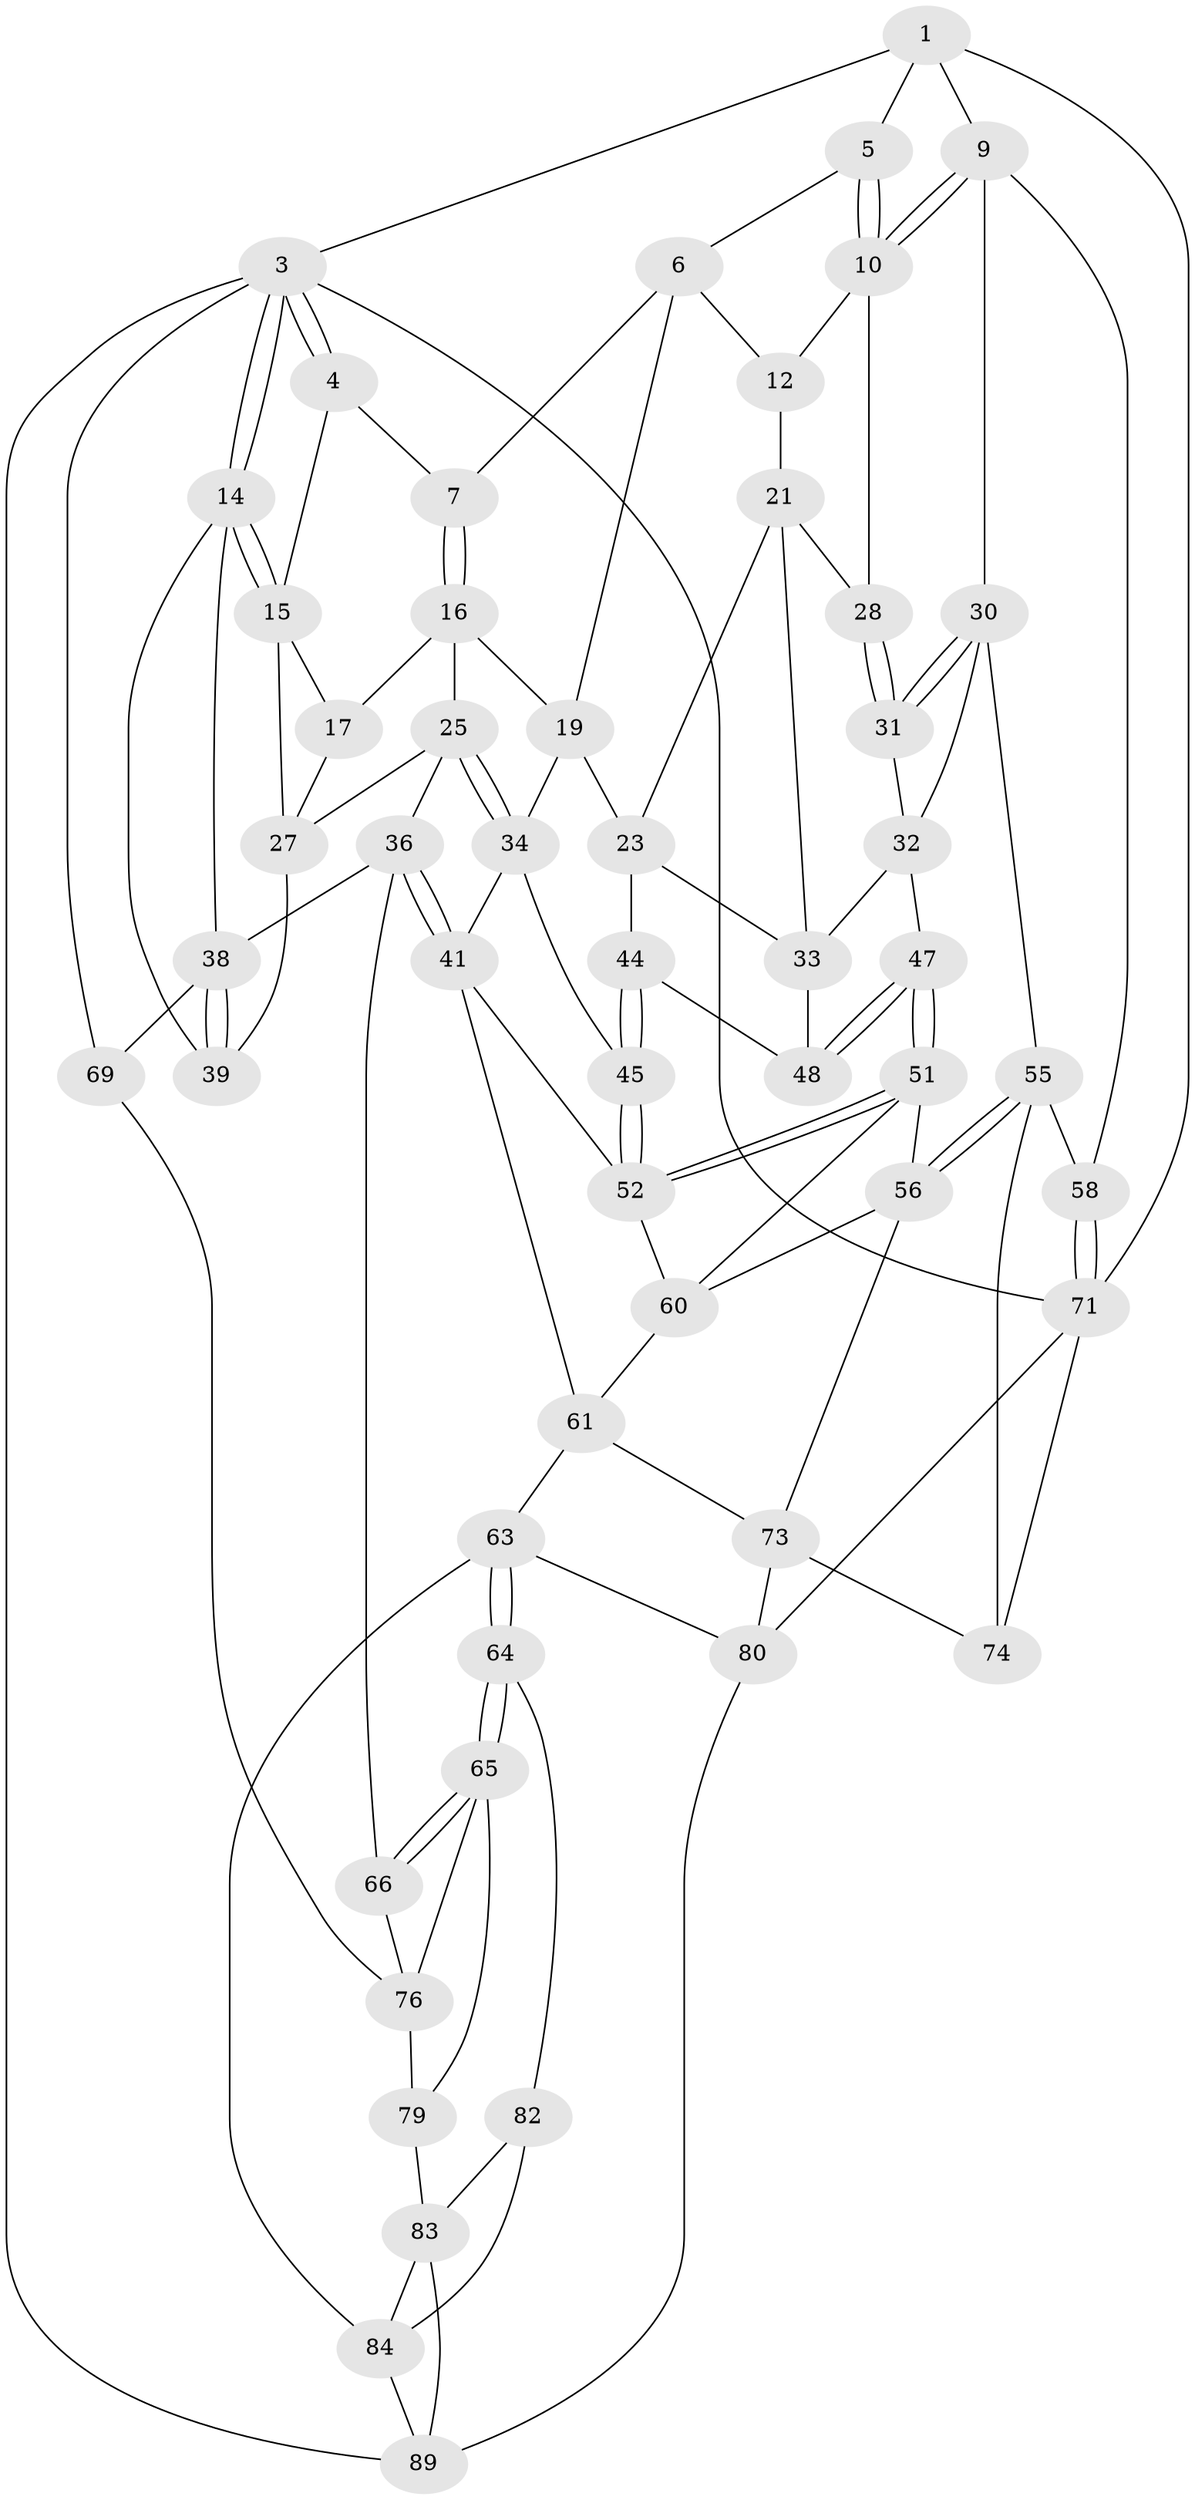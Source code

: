 // Generated by graph-tools (version 1.1) at 2025/52/02/27/25 19:52:40]
// undirected, 54 vertices, 121 edges
graph export_dot {
graph [start="1"]
  node [color=gray90,style=filled];
  1 [pos="+0.8476437673115325+0",super="+2"];
  3 [pos="+0+0",super="+70"];
  4 [pos="+0.3458442110113915+0",super="+8"];
  5 [pos="+0.767641084813663+0"];
  6 [pos="+0.7359374161496695+0.041672381298340555",super="+13"];
  7 [pos="+0.3999617449276526+0.07897039153121395"];
  9 [pos="+1+0.29100553448533667",super="+29"];
  10 [pos="+0.9268768392851156+0.24891142483795742",super="+11"];
  12 [pos="+0.7126981970323107+0.14018119580327573"];
  14 [pos="+0+0.15026666793078083",super="+50"];
  15 [pos="+0.1252452157193785+0.23136051053899356",super="+18"];
  16 [pos="+0.43336559495391347+0.13622790214955907",super="+20"];
  17 [pos="+0.3960504524527918+0.23593695877360873"];
  19 [pos="+0.6092721330753589+0.23227595582569155",super="+24"];
  21 [pos="+0.7752677942044828+0.25217867491286844",super="+22"];
  23 [pos="+0.7120491452888085+0.35657784445123186",super="+43"];
  25 [pos="+0.4482770009692127+0.3322294777318703",super="+26"];
  27 [pos="+0.3783510832984474+0.31493683757462415",super="+35"];
  28 [pos="+0.8605613249502597+0.28487834828403336"];
  30 [pos="+0.980563097542403+0.43840822396384205",super="+49"];
  31 [pos="+0.8282169555577119+0.3660553496357927"];
  32 [pos="+0.7887747880795719+0.3867612064171651",super="+46"];
  33 [pos="+0.7756363791101314+0.38558871634822967",super="+42"];
  34 [pos="+0.5848567005892227+0.3901546720810365",super="+40"];
  36 [pos="+0.41185890581451107+0.5164574591595393",super="+37"];
  38 [pos="+0.22645638068587406+0.5256610918346831",super="+68"];
  39 [pos="+0.21166684376167133+0.47488511616193424"];
  41 [pos="+0.48718401288351365+0.5133845333020514",super="+54"];
  44 [pos="+0.6721423650837174+0.46201809980213915"];
  45 [pos="+0.630068188781782+0.47168969560856794"];
  47 [pos="+0.745738145013129+0.526719128065914"];
  48 [pos="+0.7354641249040593+0.48457658056214575"];
  51 [pos="+0.7367723893742264+0.5758582832580553",super="+57"];
  52 [pos="+0.6617365726035178+0.5345620341319943",super="+53"];
  55 [pos="+0.8320268076030285+0.6698905304710869",super="+59"];
  56 [pos="+0.7635669946166769+0.6306906019867834",super="+72"];
  58 [pos="+1+0.8369955474636094"];
  60 [pos="+0.6225887997316301+0.6138753603694925",super="+67"];
  61 [pos="+0.5589993697361673+0.6722481573928882",super="+62"];
  63 [pos="+0.43186923283694045+0.7583385432702402",super="+81"];
  64 [pos="+0.3890545871926476+0.7377864612204414"];
  65 [pos="+0.3754638846267366+0.7244827500058464",super="+78"];
  66 [pos="+0.30425493122121927+0.5735008838062944"];
  69 [pos="+0+0.9003630128879748"];
  71 [pos="+1+1",super="+86"];
  73 [pos="+0.5973399596705296+0.7730937258305858",super="+75"];
  74 [pos="+0.7844153073081133+0.8379087030244338"];
  76 [pos="+0.1734467155938256+0.7689763664581922",super="+77"];
  79 [pos="+0.2390128929899436+0.8539742813156923"];
  80 [pos="+0.6090299345996678+0.8177474863881234",super="+87"];
  82 [pos="+0.37591692104028507+0.766306695264294"];
  83 [pos="+0.2622110100647598+0.8935044102884955",super="+88"];
  84 [pos="+0.4729144034794552+0.9584809702016913",super="+85"];
  89 [pos="+0.0845754940581967+1",super="+90"];
  1 -- 5;
  1 -- 3;
  1 -- 9;
  1 -- 71;
  3 -- 4;
  3 -- 4;
  3 -- 14;
  3 -- 14;
  3 -- 89;
  3 -- 69;
  3 -- 71;
  4 -- 15;
  4 -- 7;
  5 -- 6;
  5 -- 10;
  5 -- 10;
  6 -- 7;
  6 -- 19;
  6 -- 12;
  7 -- 16;
  7 -- 16;
  9 -- 10;
  9 -- 10;
  9 -- 58;
  9 -- 30;
  10 -- 12;
  10 -- 28;
  12 -- 21;
  14 -- 15;
  14 -- 15;
  14 -- 38;
  14 -- 39;
  15 -- 17;
  15 -- 27;
  16 -- 17;
  16 -- 25;
  16 -- 19;
  17 -- 27;
  19 -- 34;
  19 -- 23;
  21 -- 28;
  21 -- 33;
  21 -- 23;
  23 -- 33;
  23 -- 44;
  25 -- 34;
  25 -- 34;
  25 -- 27;
  25 -- 36;
  27 -- 39;
  28 -- 31;
  28 -- 31;
  30 -- 31;
  30 -- 31;
  30 -- 55;
  30 -- 32;
  31 -- 32;
  32 -- 33;
  32 -- 47;
  33 -- 48;
  34 -- 41;
  34 -- 45;
  36 -- 41;
  36 -- 41;
  36 -- 66;
  36 -- 38;
  38 -- 39;
  38 -- 39;
  38 -- 69;
  41 -- 61;
  41 -- 52;
  44 -- 45;
  44 -- 45;
  44 -- 48;
  45 -- 52;
  45 -- 52;
  47 -- 48;
  47 -- 48;
  47 -- 51;
  47 -- 51;
  51 -- 52;
  51 -- 52;
  51 -- 56;
  51 -- 60;
  52 -- 60;
  55 -- 56;
  55 -- 56;
  55 -- 58;
  55 -- 74;
  56 -- 73;
  56 -- 60;
  58 -- 71;
  58 -- 71;
  60 -- 61;
  61 -- 73;
  61 -- 63;
  63 -- 64;
  63 -- 64;
  63 -- 80;
  63 -- 84;
  64 -- 65;
  64 -- 65;
  64 -- 82;
  65 -- 66;
  65 -- 66;
  65 -- 76;
  65 -- 79;
  66 -- 76;
  69 -- 76;
  71 -- 80;
  71 -- 74;
  73 -- 80;
  73 -- 74;
  76 -- 79;
  79 -- 83;
  80 -- 89;
  82 -- 83;
  82 -- 84;
  83 -- 89;
  83 -- 84;
  84 -- 89;
}
